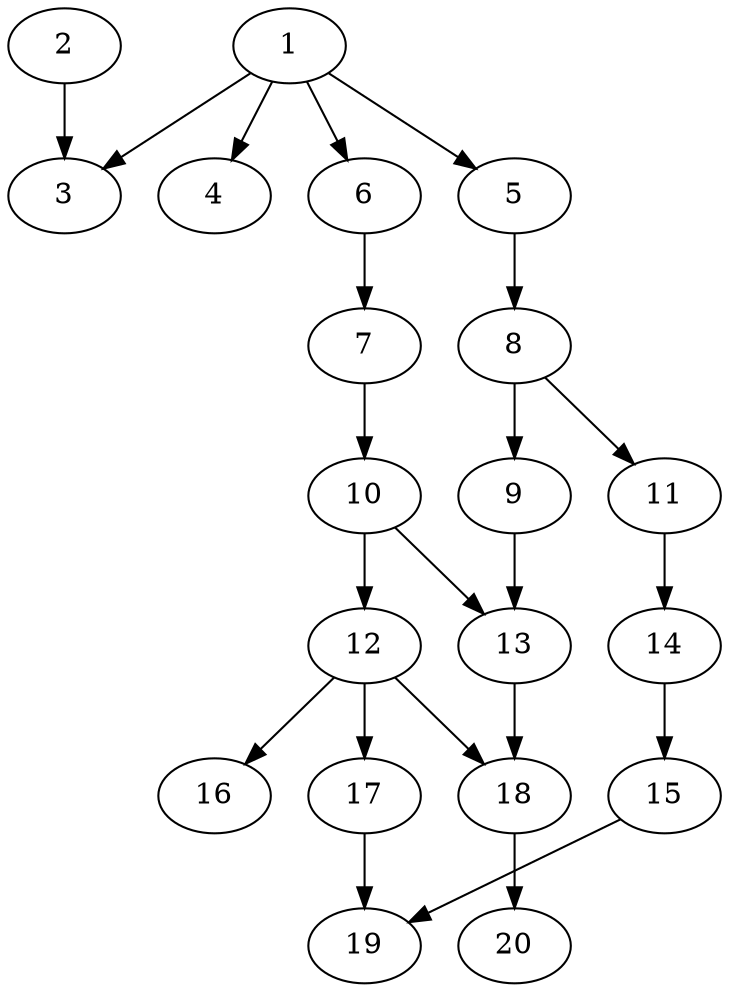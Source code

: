 // DAG automatically generated by daggen at Sat Jul 27 15:35:52 2019
// ./daggen --dot -n 20 --ccr 0.4 --fat 0.4 --regular 0.5 --density 0.6 --mindata 5242880 --maxdata 52428800 
digraph G {
  1 [size="42531840", alpha="0.06", expect_size="17012736"] 
  1 -> 3 [size ="17012736"]
  1 -> 4 [size ="17012736"]
  1 -> 5 [size ="17012736"]
  1 -> 6 [size ="17012736"]
  2 [size="97671680", alpha="0.06", expect_size="39068672"] 
  2 -> 3 [size ="39068672"]
  3 [size="68851200", alpha="0.14", expect_size="27540480"] 
  4 [size="26565120", alpha="0.05", expect_size="10626048"] 
  5 [size="106565120", alpha="0.01", expect_size="42626048"] 
  5 -> 8 [size ="42626048"]
  6 [size="22612480", alpha="0.07", expect_size="9044992"] 
  6 -> 7 [size ="9044992"]
  7 [size="69519360", alpha="0.13", expect_size="27807744"] 
  7 -> 10 [size ="27807744"]
  8 [size="26885120", alpha="0.02", expect_size="10754048"] 
  8 -> 9 [size ="10754048"]
  8 -> 11 [size ="10754048"]
  9 [size="58741760", alpha="0.11", expect_size="23496704"] 
  9 -> 13 [size ="23496704"]
  10 [size="122493440", alpha="0.09", expect_size="48997376"] 
  10 -> 12 [size ="48997376"]
  10 -> 13 [size ="48997376"]
  11 [size="30801920", alpha="0.00", expect_size="12320768"] 
  11 -> 14 [size ="12320768"]
  12 [size="65136640", alpha="0.18", expect_size="26054656"] 
  12 -> 16 [size ="26054656"]
  12 -> 17 [size ="26054656"]
  12 -> 18 [size ="26054656"]
  13 [size="102919680", alpha="0.17", expect_size="41167872"] 
  13 -> 18 [size ="41167872"]
  14 [size="69081600", alpha="0.11", expect_size="27632640"] 
  14 -> 15 [size ="27632640"]
  15 [size="101391360", alpha="0.07", expect_size="40556544"] 
  15 -> 19 [size ="40556544"]
  16 [size="108213760", alpha="0.13", expect_size="43285504"] 
  17 [size="28871680", alpha="0.16", expect_size="11548672"] 
  17 -> 19 [size ="11548672"]
  18 [size="107179520", alpha="0.14", expect_size="42871808"] 
  18 -> 20 [size ="42871808"]
  19 [size="119464960", alpha="0.11", expect_size="47785984"] 
  20 [size="63477760", alpha="0.02", expect_size="25391104"] 
}
